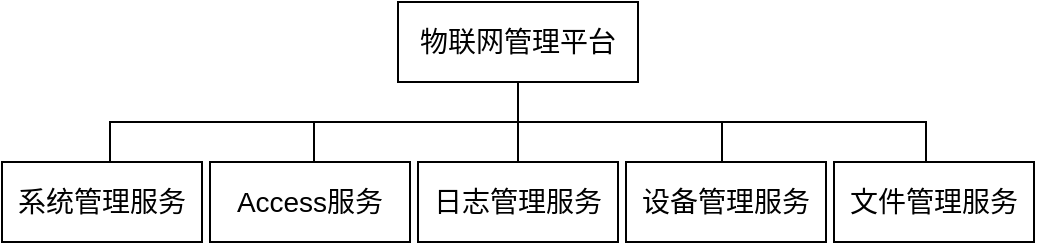 <mxfile version="10.6.1" type="github"><diagram id="N0qLRXcF3jDVyOUeuomK" name="第 1 页"><mxGraphModel dx="1007" dy="628" grid="1" gridSize="10" guides="1" tooltips="1" connect="1" arrows="1" fold="1" page="1" pageScale="1" pageWidth="850" pageHeight="1100" math="0" shadow="0"><root><mxCell id="0"/><mxCell id="1" parent="0"/><mxCell id="Ilk_UQmE-P3mMAez34WM-9" style="edgeStyle=orthogonalEdgeStyle;rounded=0;orthogonalLoop=1;jettySize=auto;html=1;exitX=0.5;exitY=1;exitDx=0;exitDy=0;fontSize=14;endArrow=none;endFill=0;" edge="1" parent="1" source="Ilk_UQmE-P3mMAez34WM-3" target="Ilk_UQmE-P3mMAez34WM-7"><mxGeometry relative="1" as="geometry"/></mxCell><mxCell id="Ilk_UQmE-P3mMAez34WM-10" style="edgeStyle=orthogonalEdgeStyle;rounded=0;orthogonalLoop=1;jettySize=auto;html=1;exitX=0.5;exitY=1;exitDx=0;exitDy=0;entryX=0.5;entryY=0;entryDx=0;entryDy=0;endArrow=none;endFill=0;fontSize=14;" edge="1" parent="1" source="Ilk_UQmE-P3mMAez34WM-3" target="Ilk_UQmE-P3mMAez34WM-5"><mxGeometry relative="1" as="geometry"><Array as="points"><mxPoint x="505" y="130"/><mxPoint x="403" y="130"/></Array></mxGeometry></mxCell><mxCell id="Ilk_UQmE-P3mMAez34WM-11" style="edgeStyle=orthogonalEdgeStyle;rounded=0;orthogonalLoop=1;jettySize=auto;html=1;exitX=0.5;exitY=1;exitDx=0;exitDy=0;entryX=0.5;entryY=0;entryDx=0;entryDy=0;endArrow=none;endFill=0;fontSize=14;" edge="1" parent="1" source="Ilk_UQmE-P3mMAez34WM-3" target="Ilk_UQmE-P3mMAez34WM-6"><mxGeometry relative="1" as="geometry"><Array as="points"><mxPoint x="505" y="130"/><mxPoint x="607" y="130"/></Array></mxGeometry></mxCell><mxCell id="Ilk_UQmE-P3mMAez34WM-12" style="edgeStyle=orthogonalEdgeStyle;rounded=0;orthogonalLoop=1;jettySize=auto;html=1;exitX=0.5;exitY=1;exitDx=0;exitDy=0;entryX=0.5;entryY=0;entryDx=0;entryDy=0;endArrow=none;endFill=0;fontSize=14;" edge="1" parent="1" source="Ilk_UQmE-P3mMAez34WM-3" target="Ilk_UQmE-P3mMAez34WM-8"><mxGeometry relative="1" as="geometry"><Array as="points"><mxPoint x="505" y="130"/><mxPoint x="709" y="130"/></Array></mxGeometry></mxCell><mxCell id="Ilk_UQmE-P3mMAez34WM-13" style="edgeStyle=orthogonalEdgeStyle;rounded=0;orthogonalLoop=1;jettySize=auto;html=1;exitX=0.5;exitY=1;exitDx=0;exitDy=0;entryX=0.5;entryY=0;entryDx=0;entryDy=0;endArrow=none;endFill=0;fontSize=14;" edge="1" parent="1" source="Ilk_UQmE-P3mMAez34WM-3" target="Ilk_UQmE-P3mMAez34WM-4"><mxGeometry relative="1" as="geometry"><Array as="points"><mxPoint x="505" y="130"/><mxPoint x="301" y="130"/></Array></mxGeometry></mxCell><mxCell id="Ilk_UQmE-P3mMAez34WM-3" value="物联网管理平台" style="rounded=0;whiteSpace=wrap;html=1;strokeWidth=1;fontSize=14;" vertex="1" parent="1"><mxGeometry x="445" y="70" width="120" height="40" as="geometry"/></mxCell><mxCell id="Ilk_UQmE-P3mMAez34WM-4" value="系统管理服务" style="rounded=0;whiteSpace=wrap;html=1;strokeWidth=1;fontSize=14;" vertex="1" parent="1"><mxGeometry x="247" y="150" width="100" height="40" as="geometry"/></mxCell><mxCell id="Ilk_UQmE-P3mMAez34WM-5" value="Access服务" style="rounded=0;whiteSpace=wrap;html=1;strokeWidth=1;fontSize=14;" vertex="1" parent="1"><mxGeometry x="351" y="150" width="100" height="40" as="geometry"/></mxCell><mxCell id="Ilk_UQmE-P3mMAez34WM-6" value="设备管理服务" style="rounded=0;whiteSpace=wrap;html=1;strokeWidth=1;fontSize=14;" vertex="1" parent="1"><mxGeometry x="559" y="150" width="100" height="40" as="geometry"/></mxCell><mxCell id="Ilk_UQmE-P3mMAez34WM-7" value="日志管理服务" style="rounded=0;whiteSpace=wrap;html=1;strokeWidth=1;fontSize=14;" vertex="1" parent="1"><mxGeometry x="455" y="150" width="100" height="40" as="geometry"/></mxCell><mxCell id="Ilk_UQmE-P3mMAez34WM-8" value="文件管理服务" style="rounded=0;whiteSpace=wrap;html=1;strokeWidth=1;fontSize=14;" vertex="1" parent="1"><mxGeometry x="663" y="150" width="100" height="40" as="geometry"/></mxCell></root></mxGraphModel></diagram></mxfile>